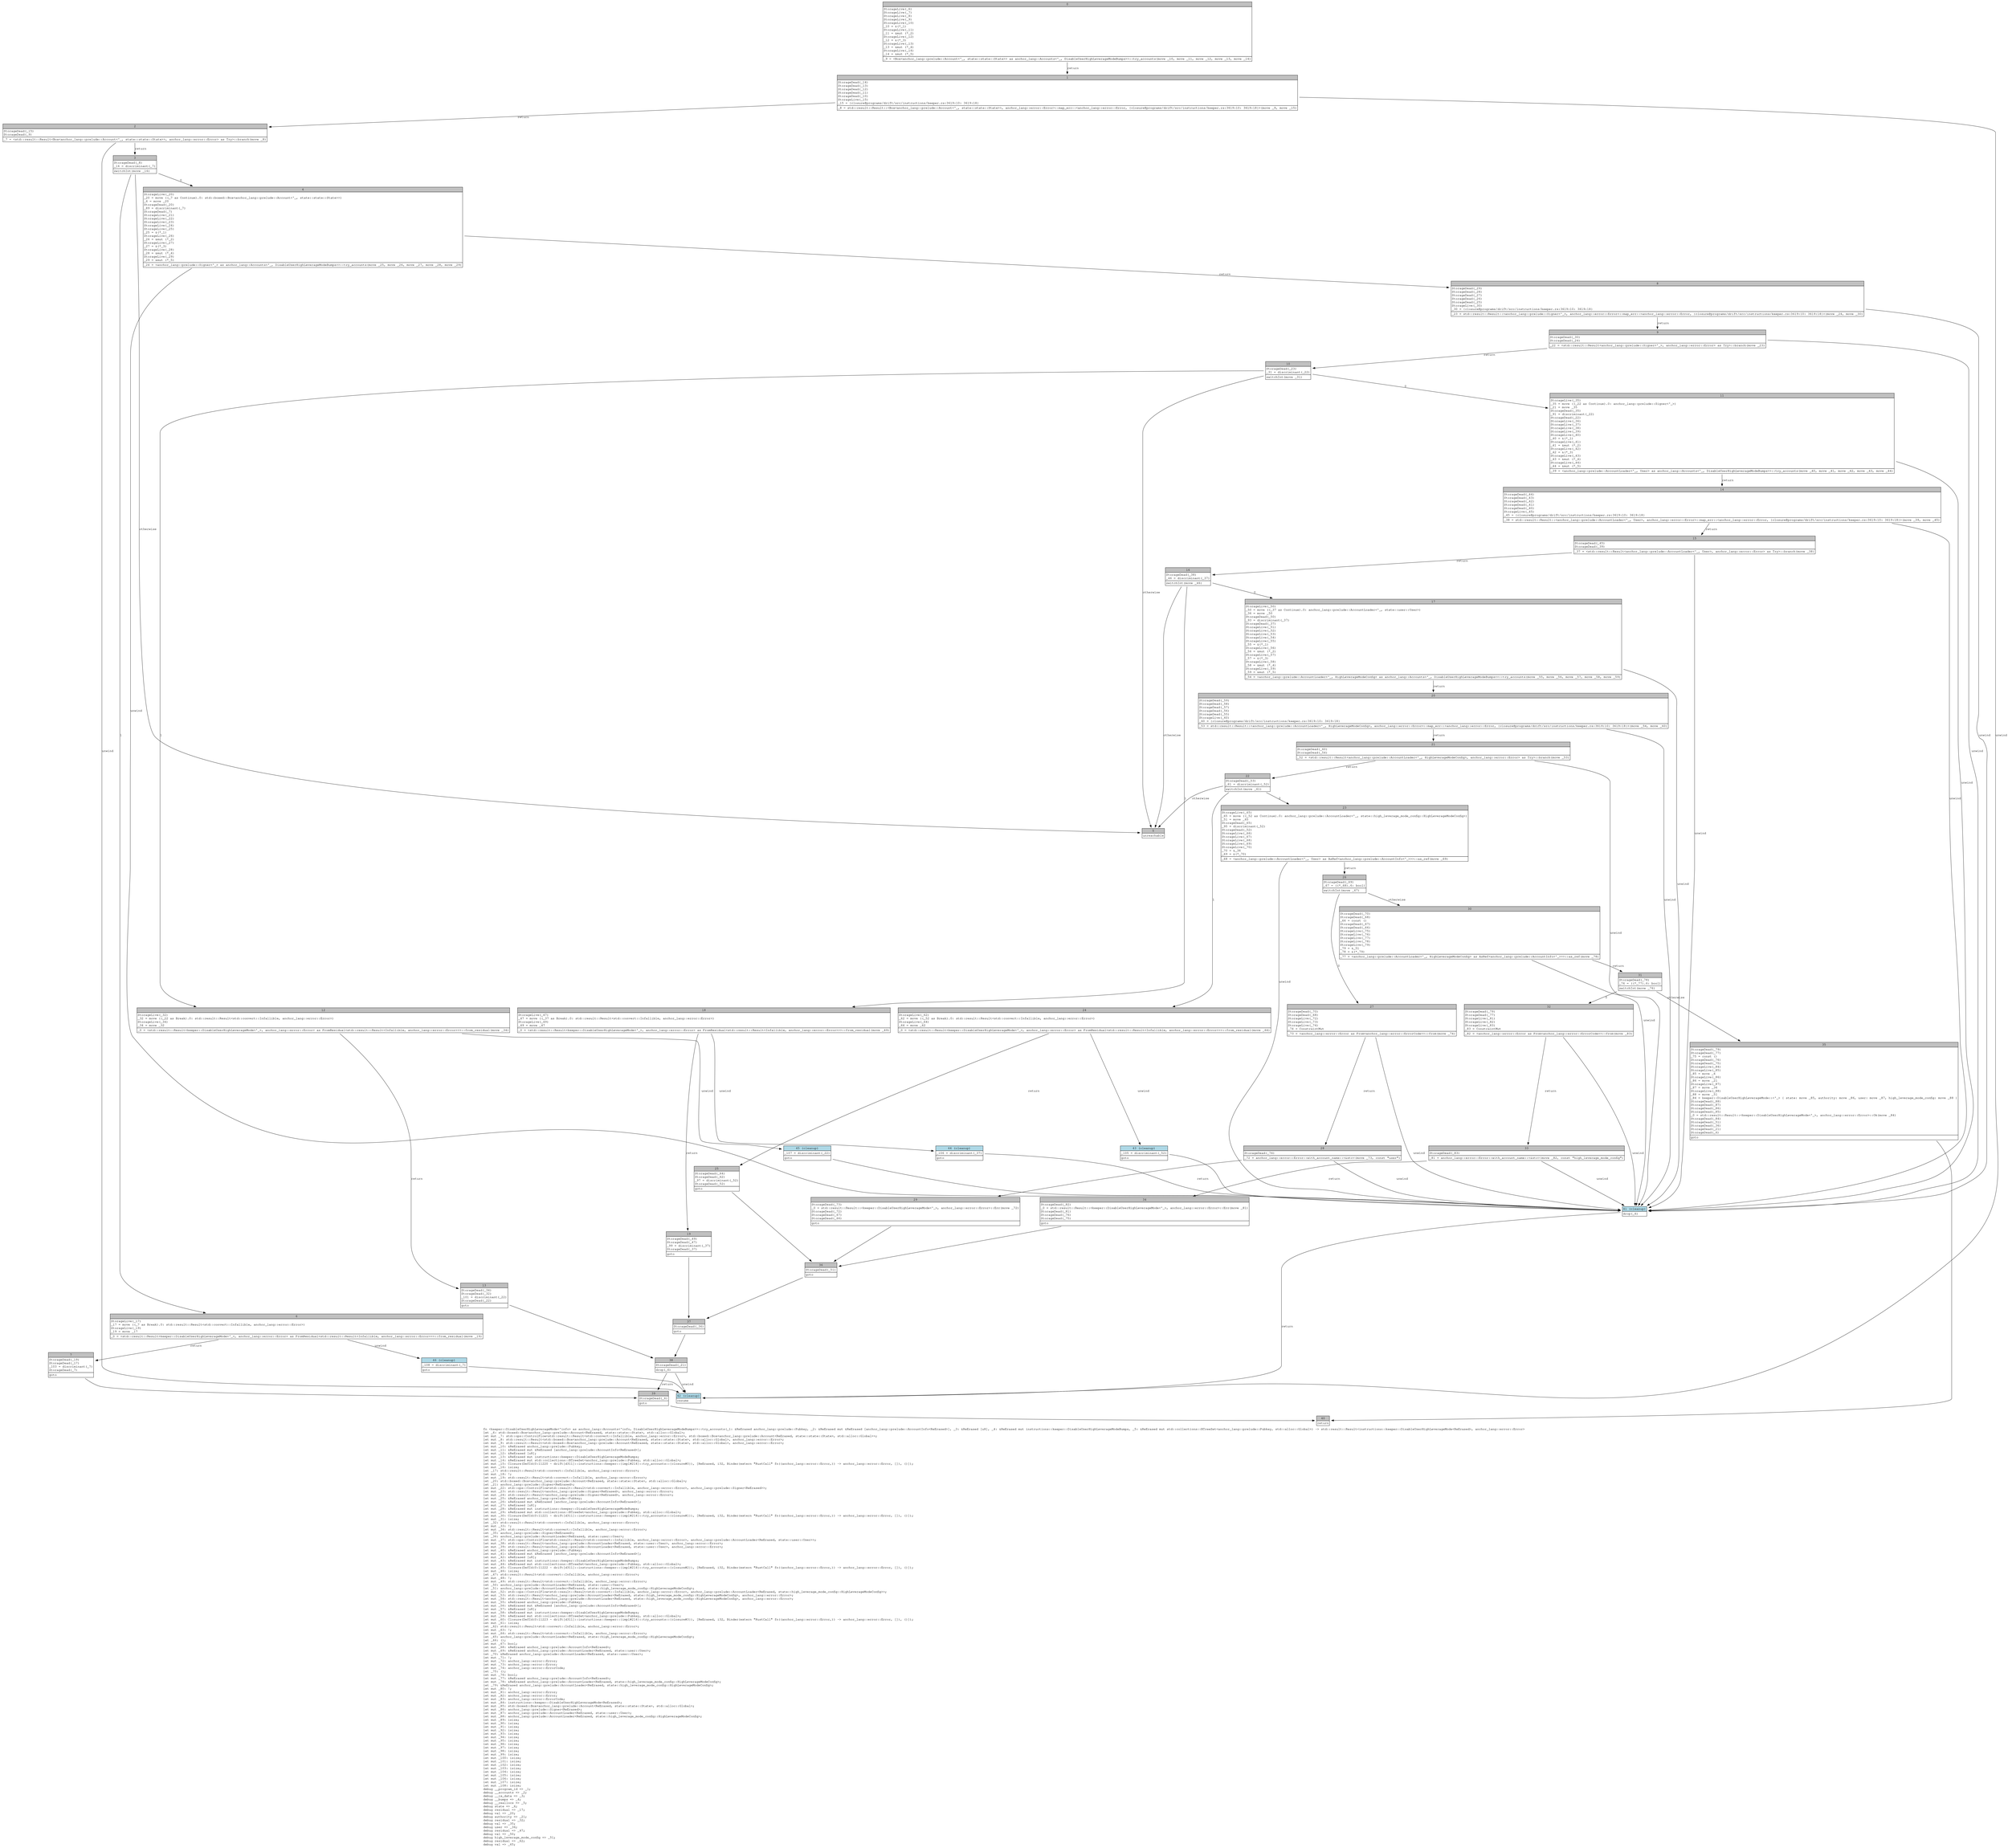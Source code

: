 digraph Mir_0_11219 {
    graph [fontname="Courier, monospace"];
    node [fontname="Courier, monospace"];
    edge [fontname="Courier, monospace"];
    label=<fn &lt;keeper::DisableUserHighLeverageMode&lt;'info&gt; as anchor_lang::Accounts&lt;'info, DisableUserHighLeverageModeBumps&gt;&gt;::try_accounts(_1: &amp;ReErased anchor_lang::prelude::Pubkey, _2: &amp;ReErased mut &amp;ReErased [anchor_lang::prelude::AccountInfo&lt;ReErased&gt;], _3: &amp;ReErased [u8], _4: &amp;ReErased mut instructions::keeper::DisableUserHighLeverageModeBumps, _5: &amp;ReErased mut std::collections::BTreeSet&lt;anchor_lang::prelude::Pubkey, std::alloc::Global&gt;) -&gt; std::result::Result&lt;instructions::keeper::DisableUserHighLeverageMode&lt;ReErased&gt;, anchor_lang::error::Error&gt;<br align="left"/>let _6: std::boxed::Box&lt;anchor_lang::prelude::Account&lt;ReErased, state::state::State&gt;, std::alloc::Global&gt;;<br align="left"/>let mut _7: std::ops::ControlFlow&lt;std::result::Result&lt;std::convert::Infallible, anchor_lang::error::Error&gt;, std::boxed::Box&lt;anchor_lang::prelude::Account&lt;ReErased, state::state::State&gt;, std::alloc::Global&gt;&gt;;<br align="left"/>let mut _8: std::result::Result&lt;std::boxed::Box&lt;anchor_lang::prelude::Account&lt;ReErased, state::state::State&gt;, std::alloc::Global&gt;, anchor_lang::error::Error&gt;;<br align="left"/>let mut _9: std::result::Result&lt;std::boxed::Box&lt;anchor_lang::prelude::Account&lt;ReErased, state::state::State&gt;, std::alloc::Global&gt;, anchor_lang::error::Error&gt;;<br align="left"/>let mut _10: &amp;ReErased anchor_lang::prelude::Pubkey;<br align="left"/>let mut _11: &amp;ReErased mut &amp;ReErased [anchor_lang::prelude::AccountInfo&lt;ReErased&gt;];<br align="left"/>let mut _12: &amp;ReErased [u8];<br align="left"/>let mut _13: &amp;ReErased mut instructions::keeper::DisableUserHighLeverageModeBumps;<br align="left"/>let mut _14: &amp;ReErased mut std::collections::BTreeSet&lt;anchor_lang::prelude::Pubkey, std::alloc::Global&gt;;<br align="left"/>let mut _15: Closure(DefId(0:11220 ~ drift[d311]::instructions::keeper::{impl#214}::try_accounts::{closure#0}), [ReErased, i32, Binder(extern &quot;RustCall&quot; fn((anchor_lang::error::Error,)) -&gt; anchor_lang::error::Error, []), ()]);<br align="left"/>let mut _16: isize;<br align="left"/>let _17: std::result::Result&lt;std::convert::Infallible, anchor_lang::error::Error&gt;;<br align="left"/>let mut _18: !;<br align="left"/>let mut _19: std::result::Result&lt;std::convert::Infallible, anchor_lang::error::Error&gt;;<br align="left"/>let _20: std::boxed::Box&lt;anchor_lang::prelude::Account&lt;ReErased, state::state::State&gt;, std::alloc::Global&gt;;<br align="left"/>let _21: anchor_lang::prelude::Signer&lt;ReErased&gt;;<br align="left"/>let mut _22: std::ops::ControlFlow&lt;std::result::Result&lt;std::convert::Infallible, anchor_lang::error::Error&gt;, anchor_lang::prelude::Signer&lt;ReErased&gt;&gt;;<br align="left"/>let mut _23: std::result::Result&lt;anchor_lang::prelude::Signer&lt;ReErased&gt;, anchor_lang::error::Error&gt;;<br align="left"/>let mut _24: std::result::Result&lt;anchor_lang::prelude::Signer&lt;ReErased&gt;, anchor_lang::error::Error&gt;;<br align="left"/>let mut _25: &amp;ReErased anchor_lang::prelude::Pubkey;<br align="left"/>let mut _26: &amp;ReErased mut &amp;ReErased [anchor_lang::prelude::AccountInfo&lt;ReErased&gt;];<br align="left"/>let mut _27: &amp;ReErased [u8];<br align="left"/>let mut _28: &amp;ReErased mut instructions::keeper::DisableUserHighLeverageModeBumps;<br align="left"/>let mut _29: &amp;ReErased mut std::collections::BTreeSet&lt;anchor_lang::prelude::Pubkey, std::alloc::Global&gt;;<br align="left"/>let mut _30: Closure(DefId(0:11221 ~ drift[d311]::instructions::keeper::{impl#214}::try_accounts::{closure#1}), [ReErased, i32, Binder(extern &quot;RustCall&quot; fn((anchor_lang::error::Error,)) -&gt; anchor_lang::error::Error, []), ()]);<br align="left"/>let mut _31: isize;<br align="left"/>let _32: std::result::Result&lt;std::convert::Infallible, anchor_lang::error::Error&gt;;<br align="left"/>let mut _33: !;<br align="left"/>let mut _34: std::result::Result&lt;std::convert::Infallible, anchor_lang::error::Error&gt;;<br align="left"/>let _35: anchor_lang::prelude::Signer&lt;ReErased&gt;;<br align="left"/>let _36: anchor_lang::prelude::AccountLoader&lt;ReErased, state::user::User&gt;;<br align="left"/>let mut _37: std::ops::ControlFlow&lt;std::result::Result&lt;std::convert::Infallible, anchor_lang::error::Error&gt;, anchor_lang::prelude::AccountLoader&lt;ReErased, state::user::User&gt;&gt;;<br align="left"/>let mut _38: std::result::Result&lt;anchor_lang::prelude::AccountLoader&lt;ReErased, state::user::User&gt;, anchor_lang::error::Error&gt;;<br align="left"/>let mut _39: std::result::Result&lt;anchor_lang::prelude::AccountLoader&lt;ReErased, state::user::User&gt;, anchor_lang::error::Error&gt;;<br align="left"/>let mut _40: &amp;ReErased anchor_lang::prelude::Pubkey;<br align="left"/>let mut _41: &amp;ReErased mut &amp;ReErased [anchor_lang::prelude::AccountInfo&lt;ReErased&gt;];<br align="left"/>let mut _42: &amp;ReErased [u8];<br align="left"/>let mut _43: &amp;ReErased mut instructions::keeper::DisableUserHighLeverageModeBumps;<br align="left"/>let mut _44: &amp;ReErased mut std::collections::BTreeSet&lt;anchor_lang::prelude::Pubkey, std::alloc::Global&gt;;<br align="left"/>let mut _45: Closure(DefId(0:11222 ~ drift[d311]::instructions::keeper::{impl#214}::try_accounts::{closure#2}), [ReErased, i32, Binder(extern &quot;RustCall&quot; fn((anchor_lang::error::Error,)) -&gt; anchor_lang::error::Error, []), ()]);<br align="left"/>let mut _46: isize;<br align="left"/>let _47: std::result::Result&lt;std::convert::Infallible, anchor_lang::error::Error&gt;;<br align="left"/>let mut _48: !;<br align="left"/>let mut _49: std::result::Result&lt;std::convert::Infallible, anchor_lang::error::Error&gt;;<br align="left"/>let _50: anchor_lang::prelude::AccountLoader&lt;ReErased, state::user::User&gt;;<br align="left"/>let _51: anchor_lang::prelude::AccountLoader&lt;ReErased, state::high_leverage_mode_config::HighLeverageModeConfig&gt;;<br align="left"/>let mut _52: std::ops::ControlFlow&lt;std::result::Result&lt;std::convert::Infallible, anchor_lang::error::Error&gt;, anchor_lang::prelude::AccountLoader&lt;ReErased, state::high_leverage_mode_config::HighLeverageModeConfig&gt;&gt;;<br align="left"/>let mut _53: std::result::Result&lt;anchor_lang::prelude::AccountLoader&lt;ReErased, state::high_leverage_mode_config::HighLeverageModeConfig&gt;, anchor_lang::error::Error&gt;;<br align="left"/>let mut _54: std::result::Result&lt;anchor_lang::prelude::AccountLoader&lt;ReErased, state::high_leverage_mode_config::HighLeverageModeConfig&gt;, anchor_lang::error::Error&gt;;<br align="left"/>let mut _55: &amp;ReErased anchor_lang::prelude::Pubkey;<br align="left"/>let mut _56: &amp;ReErased mut &amp;ReErased [anchor_lang::prelude::AccountInfo&lt;ReErased&gt;];<br align="left"/>let mut _57: &amp;ReErased [u8];<br align="left"/>let mut _58: &amp;ReErased mut instructions::keeper::DisableUserHighLeverageModeBumps;<br align="left"/>let mut _59: &amp;ReErased mut std::collections::BTreeSet&lt;anchor_lang::prelude::Pubkey, std::alloc::Global&gt;;<br align="left"/>let mut _60: Closure(DefId(0:11223 ~ drift[d311]::instructions::keeper::{impl#214}::try_accounts::{closure#3}), [ReErased, i32, Binder(extern &quot;RustCall&quot; fn((anchor_lang::error::Error,)) -&gt; anchor_lang::error::Error, []), ()]);<br align="left"/>let mut _61: isize;<br align="left"/>let _62: std::result::Result&lt;std::convert::Infallible, anchor_lang::error::Error&gt;;<br align="left"/>let mut _63: !;<br align="left"/>let mut _64: std::result::Result&lt;std::convert::Infallible, anchor_lang::error::Error&gt;;<br align="left"/>let _65: anchor_lang::prelude::AccountLoader&lt;ReErased, state::high_leverage_mode_config::HighLeverageModeConfig&gt;;<br align="left"/>let _66: ();<br align="left"/>let mut _67: bool;<br align="left"/>let mut _68: &amp;ReErased anchor_lang::prelude::AccountInfo&lt;ReErased&gt;;<br align="left"/>let mut _69: &amp;ReErased anchor_lang::prelude::AccountLoader&lt;ReErased, state::user::User&gt;;<br align="left"/>let _70: &amp;ReErased anchor_lang::prelude::AccountLoader&lt;ReErased, state::user::User&gt;;<br align="left"/>let mut _71: !;<br align="left"/>let mut _72: anchor_lang::error::Error;<br align="left"/>let mut _73: anchor_lang::error::Error;<br align="left"/>let mut _74: anchor_lang::error::ErrorCode;<br align="left"/>let _75: ();<br align="left"/>let mut _76: bool;<br align="left"/>let mut _77: &amp;ReErased anchor_lang::prelude::AccountInfo&lt;ReErased&gt;;<br align="left"/>let mut _78: &amp;ReErased anchor_lang::prelude::AccountLoader&lt;ReErased, state::high_leverage_mode_config::HighLeverageModeConfig&gt;;<br align="left"/>let _79: &amp;ReErased anchor_lang::prelude::AccountLoader&lt;ReErased, state::high_leverage_mode_config::HighLeverageModeConfig&gt;;<br align="left"/>let mut _80: !;<br align="left"/>let mut _81: anchor_lang::error::Error;<br align="left"/>let mut _82: anchor_lang::error::Error;<br align="left"/>let mut _83: anchor_lang::error::ErrorCode;<br align="left"/>let mut _84: instructions::keeper::DisableUserHighLeverageMode&lt;ReErased&gt;;<br align="left"/>let mut _85: std::boxed::Box&lt;anchor_lang::prelude::Account&lt;ReErased, state::state::State&gt;, std::alloc::Global&gt;;<br align="left"/>let mut _86: anchor_lang::prelude::Signer&lt;ReErased&gt;;<br align="left"/>let mut _87: anchor_lang::prelude::AccountLoader&lt;ReErased, state::user::User&gt;;<br align="left"/>let mut _88: anchor_lang::prelude::AccountLoader&lt;ReErased, state::high_leverage_mode_config::HighLeverageModeConfig&gt;;<br align="left"/>let mut _89: isize;<br align="left"/>let mut _90: isize;<br align="left"/>let mut _91: isize;<br align="left"/>let mut _92: isize;<br align="left"/>let mut _93: isize;<br align="left"/>let mut _94: isize;<br align="left"/>let mut _95: isize;<br align="left"/>let mut _96: isize;<br align="left"/>let mut _97: isize;<br align="left"/>let mut _98: isize;<br align="left"/>let mut _99: isize;<br align="left"/>let mut _100: isize;<br align="left"/>let mut _101: isize;<br align="left"/>let mut _102: isize;<br align="left"/>let mut _103: isize;<br align="left"/>let mut _104: isize;<br align="left"/>let mut _105: isize;<br align="left"/>let mut _106: isize;<br align="left"/>let mut _107: isize;<br align="left"/>let mut _108: isize;<br align="left"/>debug __program_id =&gt; _1;<br align="left"/>debug __accounts =&gt; _2;<br align="left"/>debug __ix_data =&gt; _3;<br align="left"/>debug __bumps =&gt; _4;<br align="left"/>debug __reallocs =&gt; _5;<br align="left"/>debug state =&gt; _6;<br align="left"/>debug residual =&gt; _17;<br align="left"/>debug val =&gt; _20;<br align="left"/>debug authority =&gt; _21;<br align="left"/>debug residual =&gt; _32;<br align="left"/>debug val =&gt; _35;<br align="left"/>debug user =&gt; _36;<br align="left"/>debug residual =&gt; _47;<br align="left"/>debug val =&gt; _50;<br align="left"/>debug high_leverage_mode_config =&gt; _51;<br align="left"/>debug residual =&gt; _62;<br align="left"/>debug val =&gt; _65;<br align="left"/>>;
    bb0__0_11219 [shape="none", label=<<table border="0" cellborder="1" cellspacing="0"><tr><td bgcolor="gray" align="center" colspan="1">0</td></tr><tr><td align="left" balign="left">StorageLive(_6)<br/>StorageLive(_7)<br/>StorageLive(_8)<br/>StorageLive(_9)<br/>StorageLive(_10)<br/>_10 = &amp;(*_1)<br/>StorageLive(_11)<br/>_11 = &amp;mut (*_2)<br/>StorageLive(_12)<br/>_12 = &amp;(*_3)<br/>StorageLive(_13)<br/>_13 = &amp;mut (*_4)<br/>StorageLive(_14)<br/>_14 = &amp;mut (*_5)<br/></td></tr><tr><td align="left">_9 = &lt;Box&lt;anchor_lang::prelude::Account&lt;'_, state::state::State&gt;&gt; as anchor_lang::Accounts&lt;'_, DisableUserHighLeverageModeBumps&gt;&gt;::try_accounts(move _10, move _11, move _12, move _13, move _14)</td></tr></table>>];
    bb1__0_11219 [shape="none", label=<<table border="0" cellborder="1" cellspacing="0"><tr><td bgcolor="gray" align="center" colspan="1">1</td></tr><tr><td align="left" balign="left">StorageDead(_14)<br/>StorageDead(_13)<br/>StorageDead(_12)<br/>StorageDead(_11)<br/>StorageDead(_10)<br/>StorageLive(_15)<br/>_15 = {closure@programs/drift/src/instructions/keeper.rs:3619:10: 3619:18}<br/></td></tr><tr><td align="left">_8 = std::result::Result::&lt;Box&lt;anchor_lang::prelude::Account&lt;'_, state::state::State&gt;&gt;, anchor_lang::error::Error&gt;::map_err::&lt;anchor_lang::error::Error, {closure@programs/drift/src/instructions/keeper.rs:3619:10: 3619:18}&gt;(move _9, move _15)</td></tr></table>>];
    bb2__0_11219 [shape="none", label=<<table border="0" cellborder="1" cellspacing="0"><tr><td bgcolor="gray" align="center" colspan="1">2</td></tr><tr><td align="left" balign="left">StorageDead(_15)<br/>StorageDead(_9)<br/></td></tr><tr><td align="left">_7 = &lt;std::result::Result&lt;Box&lt;anchor_lang::prelude::Account&lt;'_, state::state::State&gt;&gt;, anchor_lang::error::Error&gt; as Try&gt;::branch(move _8)</td></tr></table>>];
    bb3__0_11219 [shape="none", label=<<table border="0" cellborder="1" cellspacing="0"><tr><td bgcolor="gray" align="center" colspan="1">3</td></tr><tr><td align="left" balign="left">StorageDead(_8)<br/>_16 = discriminant(_7)<br/></td></tr><tr><td align="left">switchInt(move _16)</td></tr></table>>];
    bb4__0_11219 [shape="none", label=<<table border="0" cellborder="1" cellspacing="0"><tr><td bgcolor="gray" align="center" colspan="1">4</td></tr><tr><td align="left" balign="left">StorageLive(_20)<br/>_20 = move ((_7 as Continue).0: std::boxed::Box&lt;anchor_lang::prelude::Account&lt;'_, state::state::State&gt;&gt;)<br/>_6 = move _20<br/>StorageDead(_20)<br/>_89 = discriminant(_7)<br/>StorageDead(_7)<br/>StorageLive(_21)<br/>StorageLive(_22)<br/>StorageLive(_23)<br/>StorageLive(_24)<br/>StorageLive(_25)<br/>_25 = &amp;(*_1)<br/>StorageLive(_26)<br/>_26 = &amp;mut (*_2)<br/>StorageLive(_27)<br/>_27 = &amp;(*_3)<br/>StorageLive(_28)<br/>_28 = &amp;mut (*_4)<br/>StorageLive(_29)<br/>_29 = &amp;mut (*_5)<br/></td></tr><tr><td align="left">_24 = &lt;anchor_lang::prelude::Signer&lt;'_&gt; as anchor_lang::Accounts&lt;'_, DisableUserHighLeverageModeBumps&gt;&gt;::try_accounts(move _25, move _26, move _27, move _28, move _29)</td></tr></table>>];
    bb5__0_11219 [shape="none", label=<<table border="0" cellborder="1" cellspacing="0"><tr><td bgcolor="gray" align="center" colspan="1">5</td></tr><tr><td align="left">unreachable</td></tr></table>>];
    bb6__0_11219 [shape="none", label=<<table border="0" cellborder="1" cellspacing="0"><tr><td bgcolor="gray" align="center" colspan="1">6</td></tr><tr><td align="left" balign="left">StorageLive(_17)<br/>_17 = move ((_7 as Break).0: std::result::Result&lt;std::convert::Infallible, anchor_lang::error::Error&gt;)<br/>StorageLive(_19)<br/>_19 = move _17<br/></td></tr><tr><td align="left">_0 = &lt;std::result::Result&lt;keeper::DisableUserHighLeverageMode&lt;'_&gt;, anchor_lang::error::Error&gt; as FromResidual&lt;std::result::Result&lt;Infallible, anchor_lang::error::Error&gt;&gt;&gt;::from_residual(move _19)</td></tr></table>>];
    bb7__0_11219 [shape="none", label=<<table border="0" cellborder="1" cellspacing="0"><tr><td bgcolor="gray" align="center" colspan="1">7</td></tr><tr><td align="left" balign="left">StorageDead(_19)<br/>StorageDead(_17)<br/>_103 = discriminant(_7)<br/>StorageDead(_7)<br/></td></tr><tr><td align="left">goto</td></tr></table>>];
    bb8__0_11219 [shape="none", label=<<table border="0" cellborder="1" cellspacing="0"><tr><td bgcolor="gray" align="center" colspan="1">8</td></tr><tr><td align="left" balign="left">StorageDead(_29)<br/>StorageDead(_28)<br/>StorageDead(_27)<br/>StorageDead(_26)<br/>StorageDead(_25)<br/>StorageLive(_30)<br/>_30 = {closure@programs/drift/src/instructions/keeper.rs:3619:10: 3619:18}<br/></td></tr><tr><td align="left">_23 = std::result::Result::&lt;anchor_lang::prelude::Signer&lt;'_&gt;, anchor_lang::error::Error&gt;::map_err::&lt;anchor_lang::error::Error, {closure@programs/drift/src/instructions/keeper.rs:3619:10: 3619:18}&gt;(move _24, move _30)</td></tr></table>>];
    bb9__0_11219 [shape="none", label=<<table border="0" cellborder="1" cellspacing="0"><tr><td bgcolor="gray" align="center" colspan="1">9</td></tr><tr><td align="left" balign="left">StorageDead(_30)<br/>StorageDead(_24)<br/></td></tr><tr><td align="left">_22 = &lt;std::result::Result&lt;anchor_lang::prelude::Signer&lt;'_&gt;, anchor_lang::error::Error&gt; as Try&gt;::branch(move _23)</td></tr></table>>];
    bb10__0_11219 [shape="none", label=<<table border="0" cellborder="1" cellspacing="0"><tr><td bgcolor="gray" align="center" colspan="1">10</td></tr><tr><td align="left" balign="left">StorageDead(_23)<br/>_31 = discriminant(_22)<br/></td></tr><tr><td align="left">switchInt(move _31)</td></tr></table>>];
    bb11__0_11219 [shape="none", label=<<table border="0" cellborder="1" cellspacing="0"><tr><td bgcolor="gray" align="center" colspan="1">11</td></tr><tr><td align="left" balign="left">StorageLive(_35)<br/>_35 = move ((_22 as Continue).0: anchor_lang::prelude::Signer&lt;'_&gt;)<br/>_21 = move _35<br/>StorageDead(_35)<br/>_91 = discriminant(_22)<br/>StorageDead(_22)<br/>StorageLive(_36)<br/>StorageLive(_37)<br/>StorageLive(_38)<br/>StorageLive(_39)<br/>StorageLive(_40)<br/>_40 = &amp;(*_1)<br/>StorageLive(_41)<br/>_41 = &amp;mut (*_2)<br/>StorageLive(_42)<br/>_42 = &amp;(*_3)<br/>StorageLive(_43)<br/>_43 = &amp;mut (*_4)<br/>StorageLive(_44)<br/>_44 = &amp;mut (*_5)<br/></td></tr><tr><td align="left">_39 = &lt;anchor_lang::prelude::AccountLoader&lt;'_, User&gt; as anchor_lang::Accounts&lt;'_, DisableUserHighLeverageModeBumps&gt;&gt;::try_accounts(move _40, move _41, move _42, move _43, move _44)</td></tr></table>>];
    bb12__0_11219 [shape="none", label=<<table border="0" cellborder="1" cellspacing="0"><tr><td bgcolor="gray" align="center" colspan="1">12</td></tr><tr><td align="left" balign="left">StorageLive(_32)<br/>_32 = move ((_22 as Break).0: std::result::Result&lt;std::convert::Infallible, anchor_lang::error::Error&gt;)<br/>StorageLive(_34)<br/>_34 = move _32<br/></td></tr><tr><td align="left">_0 = &lt;std::result::Result&lt;keeper::DisableUserHighLeverageMode&lt;'_&gt;, anchor_lang::error::Error&gt; as FromResidual&lt;std::result::Result&lt;Infallible, anchor_lang::error::Error&gt;&gt;&gt;::from_residual(move _34)</td></tr></table>>];
    bb13__0_11219 [shape="none", label=<<table border="0" cellborder="1" cellspacing="0"><tr><td bgcolor="gray" align="center" colspan="1">13</td></tr><tr><td align="left" balign="left">StorageDead(_34)<br/>StorageDead(_32)<br/>_101 = discriminant(_22)<br/>StorageDead(_22)<br/></td></tr><tr><td align="left">goto</td></tr></table>>];
    bb14__0_11219 [shape="none", label=<<table border="0" cellborder="1" cellspacing="0"><tr><td bgcolor="gray" align="center" colspan="1">14</td></tr><tr><td align="left" balign="left">StorageDead(_44)<br/>StorageDead(_43)<br/>StorageDead(_42)<br/>StorageDead(_41)<br/>StorageDead(_40)<br/>StorageLive(_45)<br/>_45 = {closure@programs/drift/src/instructions/keeper.rs:3619:10: 3619:18}<br/></td></tr><tr><td align="left">_38 = std::result::Result::&lt;anchor_lang::prelude::AccountLoader&lt;'_, User&gt;, anchor_lang::error::Error&gt;::map_err::&lt;anchor_lang::error::Error, {closure@programs/drift/src/instructions/keeper.rs:3619:10: 3619:18}&gt;(move _39, move _45)</td></tr></table>>];
    bb15__0_11219 [shape="none", label=<<table border="0" cellborder="1" cellspacing="0"><tr><td bgcolor="gray" align="center" colspan="1">15</td></tr><tr><td align="left" balign="left">StorageDead(_45)<br/>StorageDead(_39)<br/></td></tr><tr><td align="left">_37 = &lt;std::result::Result&lt;anchor_lang::prelude::AccountLoader&lt;'_, User&gt;, anchor_lang::error::Error&gt; as Try&gt;::branch(move _38)</td></tr></table>>];
    bb16__0_11219 [shape="none", label=<<table border="0" cellborder="1" cellspacing="0"><tr><td bgcolor="gray" align="center" colspan="1">16</td></tr><tr><td align="left" balign="left">StorageDead(_38)<br/>_46 = discriminant(_37)<br/></td></tr><tr><td align="left">switchInt(move _46)</td></tr></table>>];
    bb17__0_11219 [shape="none", label=<<table border="0" cellborder="1" cellspacing="0"><tr><td bgcolor="gray" align="center" colspan="1">17</td></tr><tr><td align="left" balign="left">StorageLive(_50)<br/>_50 = move ((_37 as Continue).0: anchor_lang::prelude::AccountLoader&lt;'_, state::user::User&gt;)<br/>_36 = move _50<br/>StorageDead(_50)<br/>_93 = discriminant(_37)<br/>StorageDead(_37)<br/>StorageLive(_51)<br/>StorageLive(_52)<br/>StorageLive(_53)<br/>StorageLive(_54)<br/>StorageLive(_55)<br/>_55 = &amp;(*_1)<br/>StorageLive(_56)<br/>_56 = &amp;mut (*_2)<br/>StorageLive(_57)<br/>_57 = &amp;(*_3)<br/>StorageLive(_58)<br/>_58 = &amp;mut (*_4)<br/>StorageLive(_59)<br/>_59 = &amp;mut (*_5)<br/></td></tr><tr><td align="left">_54 = &lt;anchor_lang::prelude::AccountLoader&lt;'_, HighLeverageModeConfig&gt; as anchor_lang::Accounts&lt;'_, DisableUserHighLeverageModeBumps&gt;&gt;::try_accounts(move _55, move _56, move _57, move _58, move _59)</td></tr></table>>];
    bb18__0_11219 [shape="none", label=<<table border="0" cellborder="1" cellspacing="0"><tr><td bgcolor="gray" align="center" colspan="1">18</td></tr><tr><td align="left" balign="left">StorageLive(_47)<br/>_47 = move ((_37 as Break).0: std::result::Result&lt;std::convert::Infallible, anchor_lang::error::Error&gt;)<br/>StorageLive(_49)<br/>_49 = move _47<br/></td></tr><tr><td align="left">_0 = &lt;std::result::Result&lt;keeper::DisableUserHighLeverageMode&lt;'_&gt;, anchor_lang::error::Error&gt; as FromResidual&lt;std::result::Result&lt;Infallible, anchor_lang::error::Error&gt;&gt;&gt;::from_residual(move _49)</td></tr></table>>];
    bb19__0_11219 [shape="none", label=<<table border="0" cellborder="1" cellspacing="0"><tr><td bgcolor="gray" align="center" colspan="1">19</td></tr><tr><td align="left" balign="left">StorageDead(_49)<br/>StorageDead(_47)<br/>_99 = discriminant(_37)<br/>StorageDead(_37)<br/></td></tr><tr><td align="left">goto</td></tr></table>>];
    bb20__0_11219 [shape="none", label=<<table border="0" cellborder="1" cellspacing="0"><tr><td bgcolor="gray" align="center" colspan="1">20</td></tr><tr><td align="left" balign="left">StorageDead(_59)<br/>StorageDead(_58)<br/>StorageDead(_57)<br/>StorageDead(_56)<br/>StorageDead(_55)<br/>StorageLive(_60)<br/>_60 = {closure@programs/drift/src/instructions/keeper.rs:3619:10: 3619:18}<br/></td></tr><tr><td align="left">_53 = std::result::Result::&lt;anchor_lang::prelude::AccountLoader&lt;'_, HighLeverageModeConfig&gt;, anchor_lang::error::Error&gt;::map_err::&lt;anchor_lang::error::Error, {closure@programs/drift/src/instructions/keeper.rs:3619:10: 3619:18}&gt;(move _54, move _60)</td></tr></table>>];
    bb21__0_11219 [shape="none", label=<<table border="0" cellborder="1" cellspacing="0"><tr><td bgcolor="gray" align="center" colspan="1">21</td></tr><tr><td align="left" balign="left">StorageDead(_60)<br/>StorageDead(_54)<br/></td></tr><tr><td align="left">_52 = &lt;std::result::Result&lt;anchor_lang::prelude::AccountLoader&lt;'_, HighLeverageModeConfig&gt;, anchor_lang::error::Error&gt; as Try&gt;::branch(move _53)</td></tr></table>>];
    bb22__0_11219 [shape="none", label=<<table border="0" cellborder="1" cellspacing="0"><tr><td bgcolor="gray" align="center" colspan="1">22</td></tr><tr><td align="left" balign="left">StorageDead(_53)<br/>_61 = discriminant(_52)<br/></td></tr><tr><td align="left">switchInt(move _61)</td></tr></table>>];
    bb23__0_11219 [shape="none", label=<<table border="0" cellborder="1" cellspacing="0"><tr><td bgcolor="gray" align="center" colspan="1">23</td></tr><tr><td align="left" balign="left">StorageLive(_65)<br/>_65 = move ((_52 as Continue).0: anchor_lang::prelude::AccountLoader&lt;'_, state::high_leverage_mode_config::HighLeverageModeConfig&gt;)<br/>_51 = move _65<br/>StorageDead(_65)<br/>_95 = discriminant(_52)<br/>StorageDead(_52)<br/>StorageLive(_66)<br/>StorageLive(_67)<br/>StorageLive(_68)<br/>StorageLive(_69)<br/>StorageLive(_70)<br/>_70 = &amp;_36<br/>_69 = &amp;(*_70)<br/></td></tr><tr><td align="left">_68 = &lt;anchor_lang::prelude::AccountLoader&lt;'_, User&gt; as AsRef&lt;anchor_lang::prelude::AccountInfo&lt;'_&gt;&gt;&gt;::as_ref(move _69)</td></tr></table>>];
    bb24__0_11219 [shape="none", label=<<table border="0" cellborder="1" cellspacing="0"><tr><td bgcolor="gray" align="center" colspan="1">24</td></tr><tr><td align="left" balign="left">StorageLive(_62)<br/>_62 = move ((_52 as Break).0: std::result::Result&lt;std::convert::Infallible, anchor_lang::error::Error&gt;)<br/>StorageLive(_64)<br/>_64 = move _62<br/></td></tr><tr><td align="left">_0 = &lt;std::result::Result&lt;keeper::DisableUserHighLeverageMode&lt;'_&gt;, anchor_lang::error::Error&gt; as FromResidual&lt;std::result::Result&lt;Infallible, anchor_lang::error::Error&gt;&gt;&gt;::from_residual(move _64)</td></tr></table>>];
    bb25__0_11219 [shape="none", label=<<table border="0" cellborder="1" cellspacing="0"><tr><td bgcolor="gray" align="center" colspan="1">25</td></tr><tr><td align="left" balign="left">StorageDead(_64)<br/>StorageDead(_62)<br/>_97 = discriminant(_52)<br/>StorageDead(_52)<br/></td></tr><tr><td align="left">goto</td></tr></table>>];
    bb26__0_11219 [shape="none", label=<<table border="0" cellborder="1" cellspacing="0"><tr><td bgcolor="gray" align="center" colspan="1">26</td></tr><tr><td align="left" balign="left">StorageDead(_69)<br/>_67 = ((*_68).6: bool)<br/></td></tr><tr><td align="left">switchInt(move _67)</td></tr></table>>];
    bb27__0_11219 [shape="none", label=<<table border="0" cellborder="1" cellspacing="0"><tr><td bgcolor="gray" align="center" colspan="1">27</td></tr><tr><td align="left" balign="left">StorageDead(_70)<br/>StorageDead(_68)<br/>StorageLive(_72)<br/>StorageLive(_73)<br/>StorageLive(_74)<br/>_74 = ConstraintMut<br/></td></tr><tr><td align="left">_73 = &lt;anchor_lang::error::Error as From&lt;anchor_lang::error::ErrorCode&gt;&gt;::from(move _74)</td></tr></table>>];
    bb28__0_11219 [shape="none", label=<<table border="0" cellborder="1" cellspacing="0"><tr><td bgcolor="gray" align="center" colspan="1">28</td></tr><tr><td align="left" balign="left">StorageDead(_74)<br/></td></tr><tr><td align="left">_72 = anchor_lang::error::Error::with_account_name::&lt;&amp;str&gt;(move _73, const &quot;user&quot;)</td></tr></table>>];
    bb29__0_11219 [shape="none", label=<<table border="0" cellborder="1" cellspacing="0"><tr><td bgcolor="gray" align="center" colspan="1">29</td></tr><tr><td align="left" balign="left">StorageDead(_73)<br/>_0 = std::result::Result::&lt;keeper::DisableUserHighLeverageMode&lt;'_&gt;, anchor_lang::error::Error&gt;::Err(move _72)<br/>StorageDead(_72)<br/>StorageDead(_67)<br/>StorageDead(_66)<br/></td></tr><tr><td align="left">goto</td></tr></table>>];
    bb30__0_11219 [shape="none", label=<<table border="0" cellborder="1" cellspacing="0"><tr><td bgcolor="gray" align="center" colspan="1">30</td></tr><tr><td align="left" balign="left">StorageDead(_70)<br/>StorageDead(_68)<br/>_66 = const ()<br/>StorageDead(_67)<br/>StorageDead(_66)<br/>StorageLive(_75)<br/>StorageLive(_76)<br/>StorageLive(_77)<br/>StorageLive(_78)<br/>StorageLive(_79)<br/>_79 = &amp;_51<br/>_78 = &amp;(*_79)<br/></td></tr><tr><td align="left">_77 = &lt;anchor_lang::prelude::AccountLoader&lt;'_, HighLeverageModeConfig&gt; as AsRef&lt;anchor_lang::prelude::AccountInfo&lt;'_&gt;&gt;&gt;::as_ref(move _78)</td></tr></table>>];
    bb31__0_11219 [shape="none", label=<<table border="0" cellborder="1" cellspacing="0"><tr><td bgcolor="gray" align="center" colspan="1">31</td></tr><tr><td align="left" balign="left">StorageDead(_78)<br/>_76 = ((*_77).6: bool)<br/></td></tr><tr><td align="left">switchInt(move _76)</td></tr></table>>];
    bb32__0_11219 [shape="none", label=<<table border="0" cellborder="1" cellspacing="0"><tr><td bgcolor="gray" align="center" colspan="1">32</td></tr><tr><td align="left" balign="left">StorageDead(_79)<br/>StorageDead(_77)<br/>StorageLive(_81)<br/>StorageLive(_82)<br/>StorageLive(_83)<br/>_83 = ConstraintMut<br/></td></tr><tr><td align="left">_82 = &lt;anchor_lang::error::Error as From&lt;anchor_lang::error::ErrorCode&gt;&gt;::from(move _83)</td></tr></table>>];
    bb33__0_11219 [shape="none", label=<<table border="0" cellborder="1" cellspacing="0"><tr><td bgcolor="gray" align="center" colspan="1">33</td></tr><tr><td align="left" balign="left">StorageDead(_83)<br/></td></tr><tr><td align="left">_81 = anchor_lang::error::Error::with_account_name::&lt;&amp;str&gt;(move _82, const &quot;high_leverage_mode_config&quot;)</td></tr></table>>];
    bb34__0_11219 [shape="none", label=<<table border="0" cellborder="1" cellspacing="0"><tr><td bgcolor="gray" align="center" colspan="1">34</td></tr><tr><td align="left" balign="left">StorageDead(_82)<br/>_0 = std::result::Result::&lt;keeper::DisableUserHighLeverageMode&lt;'_&gt;, anchor_lang::error::Error&gt;::Err(move _81)<br/>StorageDead(_81)<br/>StorageDead(_76)<br/>StorageDead(_75)<br/></td></tr><tr><td align="left">goto</td></tr></table>>];
    bb35__0_11219 [shape="none", label=<<table border="0" cellborder="1" cellspacing="0"><tr><td bgcolor="gray" align="center" colspan="1">35</td></tr><tr><td align="left" balign="left">StorageDead(_79)<br/>StorageDead(_77)<br/>_75 = const ()<br/>StorageDead(_76)<br/>StorageDead(_75)<br/>StorageLive(_84)<br/>StorageLive(_85)<br/>_85 = move _6<br/>StorageLive(_86)<br/>_86 = move _21<br/>StorageLive(_87)<br/>_87 = move _36<br/>StorageLive(_88)<br/>_88 = move _51<br/>_84 = keeper::DisableUserHighLeverageMode::&lt;'_&gt; { state: move _85, authority: move _86, user: move _87, high_leverage_mode_config: move _88 }<br/>StorageDead(_88)<br/>StorageDead(_87)<br/>StorageDead(_86)<br/>StorageDead(_85)<br/>_0 = std::result::Result::&lt;keeper::DisableUserHighLeverageMode&lt;'_&gt;, anchor_lang::error::Error&gt;::Ok(move _84)<br/>StorageDead(_84)<br/>StorageDead(_51)<br/>StorageDead(_36)<br/>StorageDead(_21)<br/>StorageDead(_6)<br/></td></tr><tr><td align="left">goto</td></tr></table>>];
    bb36__0_11219 [shape="none", label=<<table border="0" cellborder="1" cellspacing="0"><tr><td bgcolor="gray" align="center" colspan="1">36</td></tr><tr><td align="left" balign="left">StorageDead(_51)<br/></td></tr><tr><td align="left">goto</td></tr></table>>];
    bb37__0_11219 [shape="none", label=<<table border="0" cellborder="1" cellspacing="0"><tr><td bgcolor="gray" align="center" colspan="1">37</td></tr><tr><td align="left" balign="left">StorageDead(_36)<br/></td></tr><tr><td align="left">goto</td></tr></table>>];
    bb38__0_11219 [shape="none", label=<<table border="0" cellborder="1" cellspacing="0"><tr><td bgcolor="gray" align="center" colspan="1">38</td></tr><tr><td align="left" balign="left">StorageDead(_21)<br/></td></tr><tr><td align="left">drop(_6)</td></tr></table>>];
    bb39__0_11219 [shape="none", label=<<table border="0" cellborder="1" cellspacing="0"><tr><td bgcolor="gray" align="center" colspan="1">39</td></tr><tr><td align="left" balign="left">StorageDead(_6)<br/></td></tr><tr><td align="left">goto</td></tr></table>>];
    bb40__0_11219 [shape="none", label=<<table border="0" cellborder="1" cellspacing="0"><tr><td bgcolor="gray" align="center" colspan="1">40</td></tr><tr><td align="left">return</td></tr></table>>];
    bb41__0_11219 [shape="none", label=<<table border="0" cellborder="1" cellspacing="0"><tr><td bgcolor="lightblue" align="center" colspan="1">41 (cleanup)</td></tr><tr><td align="left">drop(_6)</td></tr></table>>];
    bb42__0_11219 [shape="none", label=<<table border="0" cellborder="1" cellspacing="0"><tr><td bgcolor="lightblue" align="center" colspan="1">42 (cleanup)</td></tr><tr><td align="left">resume</td></tr></table>>];
    bb43__0_11219 [shape="none", label=<<table border="0" cellborder="1" cellspacing="0"><tr><td bgcolor="lightblue" align="center" colspan="1">43 (cleanup)</td></tr><tr><td align="left" balign="left">_105 = discriminant(_52)<br/></td></tr><tr><td align="left">goto</td></tr></table>>];
    bb44__0_11219 [shape="none", label=<<table border="0" cellborder="1" cellspacing="0"><tr><td bgcolor="lightblue" align="center" colspan="1">44 (cleanup)</td></tr><tr><td align="left" balign="left">_106 = discriminant(_37)<br/></td></tr><tr><td align="left">goto</td></tr></table>>];
    bb45__0_11219 [shape="none", label=<<table border="0" cellborder="1" cellspacing="0"><tr><td bgcolor="lightblue" align="center" colspan="1">45 (cleanup)</td></tr><tr><td align="left" balign="left">_107 = discriminant(_22)<br/></td></tr><tr><td align="left">goto</td></tr></table>>];
    bb46__0_11219 [shape="none", label=<<table border="0" cellborder="1" cellspacing="0"><tr><td bgcolor="lightblue" align="center" colspan="1">46 (cleanup)</td></tr><tr><td align="left" balign="left">_108 = discriminant(_7)<br/></td></tr><tr><td align="left">goto</td></tr></table>>];
    bb0__0_11219 -> bb1__0_11219 [label="return"];
    bb1__0_11219 -> bb2__0_11219 [label="return"];
    bb1__0_11219 -> bb42__0_11219 [label="unwind"];
    bb2__0_11219 -> bb3__0_11219 [label="return"];
    bb2__0_11219 -> bb42__0_11219 [label="unwind"];
    bb3__0_11219 -> bb4__0_11219 [label="0"];
    bb3__0_11219 -> bb6__0_11219 [label="1"];
    bb3__0_11219 -> bb5__0_11219 [label="otherwise"];
    bb4__0_11219 -> bb8__0_11219 [label="return"];
    bb4__0_11219 -> bb41__0_11219 [label="unwind"];
    bb6__0_11219 -> bb7__0_11219 [label="return"];
    bb6__0_11219 -> bb46__0_11219 [label="unwind"];
    bb7__0_11219 -> bb39__0_11219 [label=""];
    bb8__0_11219 -> bb9__0_11219 [label="return"];
    bb8__0_11219 -> bb41__0_11219 [label="unwind"];
    bb9__0_11219 -> bb10__0_11219 [label="return"];
    bb9__0_11219 -> bb41__0_11219 [label="unwind"];
    bb10__0_11219 -> bb11__0_11219 [label="0"];
    bb10__0_11219 -> bb12__0_11219 [label="1"];
    bb10__0_11219 -> bb5__0_11219 [label="otherwise"];
    bb11__0_11219 -> bb14__0_11219 [label="return"];
    bb11__0_11219 -> bb41__0_11219 [label="unwind"];
    bb12__0_11219 -> bb13__0_11219 [label="return"];
    bb12__0_11219 -> bb45__0_11219 [label="unwind"];
    bb13__0_11219 -> bb38__0_11219 [label=""];
    bb14__0_11219 -> bb15__0_11219 [label="return"];
    bb14__0_11219 -> bb41__0_11219 [label="unwind"];
    bb15__0_11219 -> bb16__0_11219 [label="return"];
    bb15__0_11219 -> bb41__0_11219 [label="unwind"];
    bb16__0_11219 -> bb17__0_11219 [label="0"];
    bb16__0_11219 -> bb18__0_11219 [label="1"];
    bb16__0_11219 -> bb5__0_11219 [label="otherwise"];
    bb17__0_11219 -> bb20__0_11219 [label="return"];
    bb17__0_11219 -> bb41__0_11219 [label="unwind"];
    bb18__0_11219 -> bb19__0_11219 [label="return"];
    bb18__0_11219 -> bb44__0_11219 [label="unwind"];
    bb19__0_11219 -> bb37__0_11219 [label=""];
    bb20__0_11219 -> bb21__0_11219 [label="return"];
    bb20__0_11219 -> bb41__0_11219 [label="unwind"];
    bb21__0_11219 -> bb22__0_11219 [label="return"];
    bb21__0_11219 -> bb41__0_11219 [label="unwind"];
    bb22__0_11219 -> bb23__0_11219 [label="0"];
    bb22__0_11219 -> bb24__0_11219 [label="1"];
    bb22__0_11219 -> bb5__0_11219 [label="otherwise"];
    bb23__0_11219 -> bb26__0_11219 [label="return"];
    bb23__0_11219 -> bb41__0_11219 [label="unwind"];
    bb24__0_11219 -> bb25__0_11219 [label="return"];
    bb24__0_11219 -> bb43__0_11219 [label="unwind"];
    bb25__0_11219 -> bb36__0_11219 [label=""];
    bb26__0_11219 -> bb27__0_11219 [label="0"];
    bb26__0_11219 -> bb30__0_11219 [label="otherwise"];
    bb27__0_11219 -> bb28__0_11219 [label="return"];
    bb27__0_11219 -> bb41__0_11219 [label="unwind"];
    bb28__0_11219 -> bb29__0_11219 [label="return"];
    bb28__0_11219 -> bb41__0_11219 [label="unwind"];
    bb29__0_11219 -> bb36__0_11219 [label=""];
    bb30__0_11219 -> bb31__0_11219 [label="return"];
    bb30__0_11219 -> bb41__0_11219 [label="unwind"];
    bb31__0_11219 -> bb32__0_11219 [label="0"];
    bb31__0_11219 -> bb35__0_11219 [label="otherwise"];
    bb32__0_11219 -> bb33__0_11219 [label="return"];
    bb32__0_11219 -> bb41__0_11219 [label="unwind"];
    bb33__0_11219 -> bb34__0_11219 [label="return"];
    bb33__0_11219 -> bb41__0_11219 [label="unwind"];
    bb34__0_11219 -> bb36__0_11219 [label=""];
    bb35__0_11219 -> bb40__0_11219 [label=""];
    bb36__0_11219 -> bb37__0_11219 [label=""];
    bb37__0_11219 -> bb38__0_11219 [label=""];
    bb38__0_11219 -> bb39__0_11219 [label="return"];
    bb38__0_11219 -> bb42__0_11219 [label="unwind"];
    bb39__0_11219 -> bb40__0_11219 [label=""];
    bb41__0_11219 -> bb42__0_11219 [label="return"];
    bb43__0_11219 -> bb41__0_11219 [label=""];
    bb44__0_11219 -> bb41__0_11219 [label=""];
    bb45__0_11219 -> bb41__0_11219 [label=""];
    bb46__0_11219 -> bb42__0_11219 [label=""];
}
